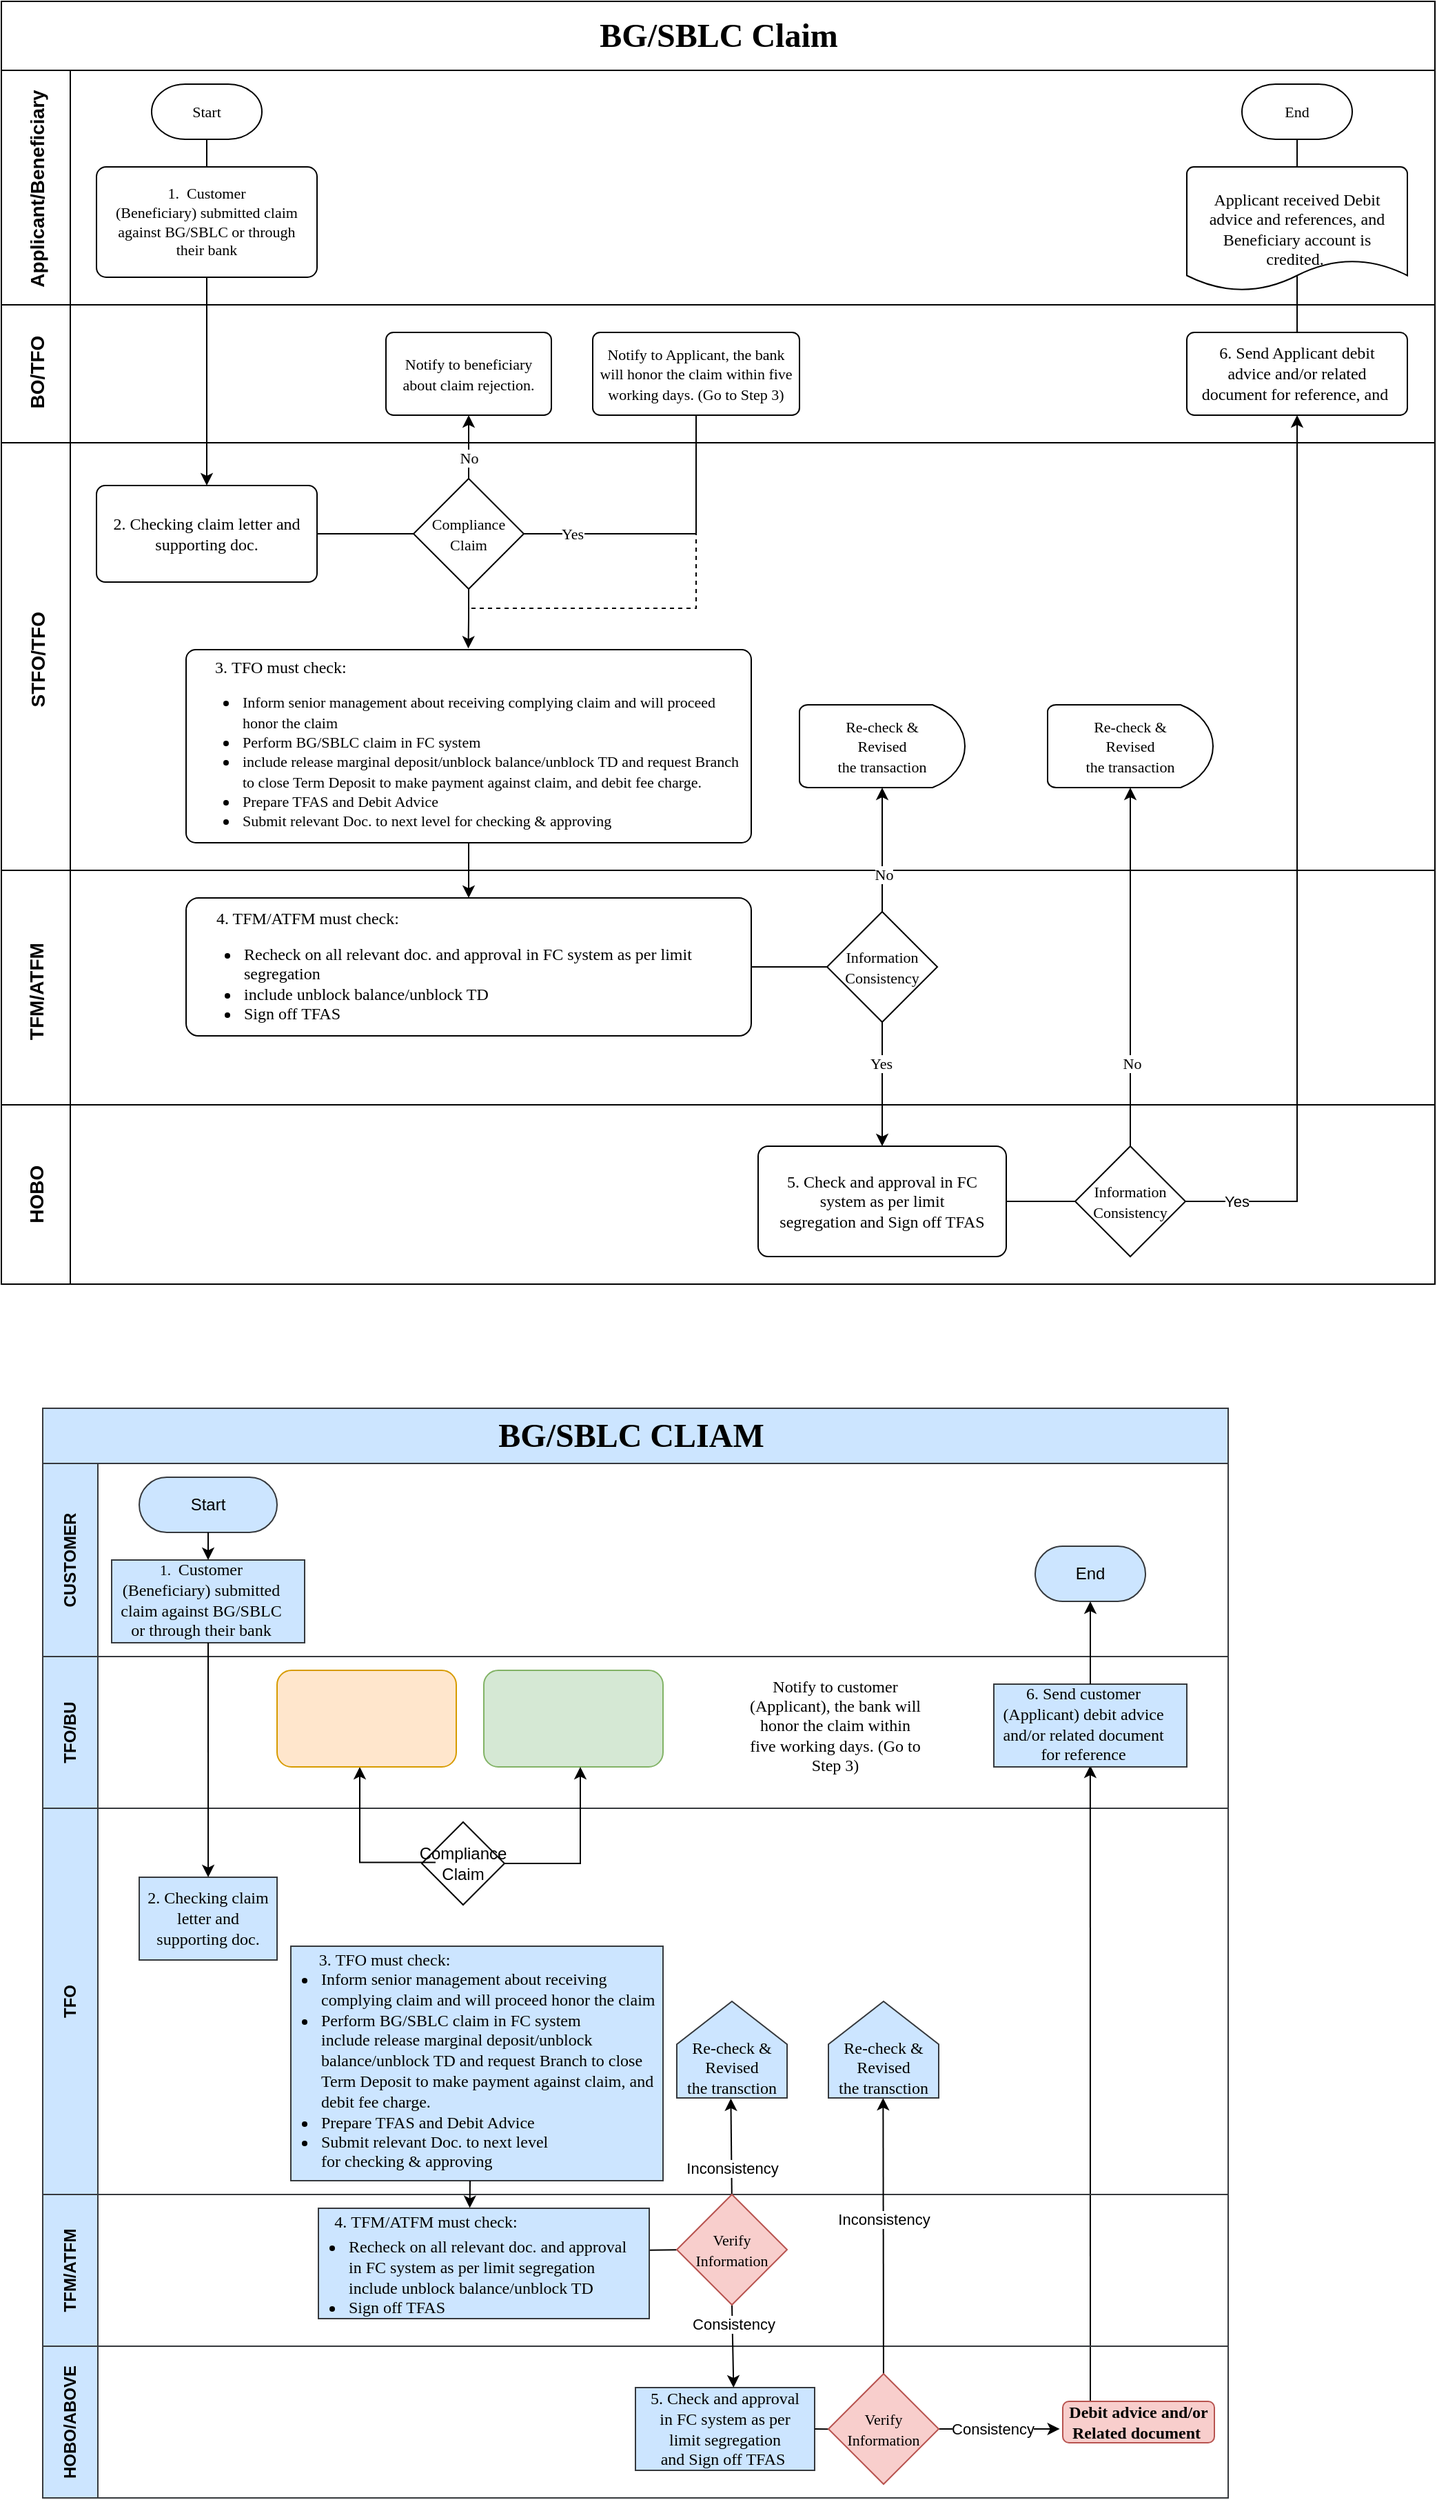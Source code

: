 <mxfile version="25.0.3">
  <diagram name="Page-1" id="K2Ft-GB5REPkYJW7Gnac">
    <mxGraphModel dx="1097" dy="1705" grid="1" gridSize="10" guides="1" tooltips="1" connect="1" arrows="1" fold="1" page="1" pageScale="1" pageWidth="850" pageHeight="1100" math="0" shadow="0">
      <root>
        <mxCell id="0" />
        <mxCell id="1" parent="0" />
        <mxCell id="lWiCxJjzuaAZRDkpksAD-62" value="" style="rounded=0;whiteSpace=wrap;html=1;fontSize=1;" parent="1" vertex="1">
          <mxGeometry y="-290" width="1040" height="130" as="geometry" />
        </mxCell>
        <mxCell id="lWiCxJjzuaAZRDkpksAD-61" value="" style="rounded=0;whiteSpace=wrap;html=1;fontSize=1;" parent="1" vertex="1">
          <mxGeometry y="-460" width="1040" height="170" as="geometry" />
        </mxCell>
        <mxCell id="lWiCxJjzuaAZRDkpksAD-60" value="" style="rounded=0;whiteSpace=wrap;html=1;fontSize=1;" parent="1" vertex="1">
          <mxGeometry y="-770" width="1040" height="310" as="geometry" />
        </mxCell>
        <mxCell id="lWiCxJjzuaAZRDkpksAD-59" value="" style="rounded=0;whiteSpace=wrap;html=1;fontSize=1;" parent="1" vertex="1">
          <mxGeometry y="-870" width="1040" height="100" as="geometry" />
        </mxCell>
        <mxCell id="lWiCxJjzuaAZRDkpksAD-57" value="" style="rounded=0;whiteSpace=wrap;html=1;fontSize=1;fillColor=none;" parent="1" vertex="1">
          <mxGeometry y="-1040" width="1040" height="170" as="geometry" />
        </mxCell>
        <mxCell id="y3RuGc80KyFvCgliJlC9-77" value="&lt;font style=&quot;font-size: 24px;&quot; face=&quot;Times New Roman&quot;&gt;BG/SBLC CLIAM&amp;nbsp;&lt;/font&gt;" style="swimlane;whiteSpace=wrap;html=1;startSize=40;fillColor=#cce5ff;strokeColor=#36393d;fontSize=24;" parent="1" vertex="1">
          <mxGeometry x="30" y="-70" width="860" height="790" as="geometry" />
        </mxCell>
        <mxCell id="y3RuGc80KyFvCgliJlC9-78" value="CUSTOMER" style="swimlane;horizontal=0;whiteSpace=wrap;html=1;startSize=40;fillColor=#cce5ff;strokeColor=#36393d;" parent="y3RuGc80KyFvCgliJlC9-77" vertex="1">
          <mxGeometry y="40" width="860" height="140" as="geometry" />
        </mxCell>
        <mxCell id="y3RuGc80KyFvCgliJlC9-79" value="" style="rounded=0;whiteSpace=wrap;html=1;fillColor=#cce5ff;strokeColor=#36393d;" parent="y3RuGc80KyFvCgliJlC9-78" vertex="1">
          <mxGeometry x="50" y="70" width="140" height="60" as="geometry" />
        </mxCell>
        <mxCell id="y3RuGc80KyFvCgliJlC9-80" value="&lt;span style=&quot;text-indent: -24px; line-height: 12.267px;&quot;&gt;&lt;font style=&quot;font-size: 8pt;&quot; face=&quot;Times New Roman&quot;&gt;1.&lt;/font&gt;&lt;span style=&quot;font-variant-numeric: normal; font-variant-east-asian: normal; font-variant-alternates: normal; font-size-adjust: none; font-kerning: auto; font-optical-sizing: auto; font-feature-settings: normal; font-variation-settings: normal; font-variant-position: normal; font-stretch: normal; line-height: normal;&quot;&gt;&lt;font style=&quot;font-size: 7pt;&quot; face=&quot;Times New Roman&quot;&gt;&amp;nbsp;&lt;/font&gt;&lt;/span&gt;&lt;/span&gt;&lt;font style=&quot;font-size: 12px;&quot; face=&quot;Times New Roman&quot;&gt;&lt;span style=&quot;text-indent: -0.25in; background-color: initial; line-height: 115%;&quot;&gt;&lt;font style=&quot;font-size: 12px;&quot;&gt;&amp;nbsp;&lt;/font&gt;&lt;/span&gt;&lt;span style=&quot;line-height: 115%;&quot;&gt;Customer&lt;br&gt;(Beneficiary) submitted claim against BG/SBLC or through their bank&lt;/span&gt;&lt;/font&gt;&lt;p style=&quot;text-indent:-.25in;mso-list:l0 level1 lfo1&quot; class=&quot;MsoListParagraph&quot;&gt;&lt;span style=&quot;font-size:8.0pt;line-height:115%;&lt;br/&gt;font-family:&amp;quot;Trebuchet MS&amp;quot;,sans-serif&quot;&gt;&lt;/span&gt;&lt;/p&gt;" style="text;html=1;align=center;verticalAlign=middle;whiteSpace=wrap;rounded=0;" parent="y3RuGc80KyFvCgliJlC9-78" vertex="1">
          <mxGeometry x="50" y="90" width="130" height="30" as="geometry" />
        </mxCell>
        <mxCell id="y3RuGc80KyFvCgliJlC9-81" value="&lt;font face=&quot;Helvetica&quot;&gt;Start&lt;/font&gt;" style="rounded=1;whiteSpace=wrap;html=1;arcSize=50;strokeColor=#36393d;fillColor=#cce5ff;" parent="y3RuGc80KyFvCgliJlC9-78" vertex="1">
          <mxGeometry x="70" y="10" width="100" height="40" as="geometry" />
        </mxCell>
        <mxCell id="y3RuGc80KyFvCgliJlC9-82" value="" style="endArrow=classic;html=1;rounded=0;" parent="y3RuGc80KyFvCgliJlC9-78" edge="1">
          <mxGeometry width="50" height="50" relative="1" as="geometry">
            <mxPoint x="120" y="60" as="sourcePoint" />
            <mxPoint x="120" y="70" as="targetPoint" />
            <Array as="points">
              <mxPoint x="120" y="50" />
              <mxPoint x="120" y="70" />
            </Array>
          </mxGeometry>
        </mxCell>
        <mxCell id="y3RuGc80KyFvCgliJlC9-83" value="TFO/BU" style="swimlane;horizontal=0;whiteSpace=wrap;html=1;startSize=40;fillColor=#cce5ff;strokeColor=#36393d;" parent="y3RuGc80KyFvCgliJlC9-77" vertex="1">
          <mxGeometry y="180" width="860" height="110" as="geometry" />
        </mxCell>
        <mxCell id="y3RuGc80KyFvCgliJlC9-84" value="TFO" style="swimlane;horizontal=0;whiteSpace=wrap;html=1;startSize=40;fillColor=#cce5ff;strokeColor=#36393d;" parent="y3RuGc80KyFvCgliJlC9-83" vertex="1">
          <mxGeometry y="110" width="860" height="280" as="geometry" />
        </mxCell>
        <mxCell id="y3RuGc80KyFvCgliJlC9-85" value="" style="rounded=0;whiteSpace=wrap;html=1;fillColor=#cce5ff;strokeColor=#36393d;" parent="y3RuGc80KyFvCgliJlC9-84" vertex="1">
          <mxGeometry x="70" y="50" width="100" height="60" as="geometry" />
        </mxCell>
        <mxCell id="y3RuGc80KyFvCgliJlC9-86" value="&lt;span style=&quot;line-height: 115%;&quot;&gt;&lt;font style=&quot;font-size: 12px;&quot; face=&quot;Times New Roman&quot;&gt;2. Checking claim letter and supporting doc.&lt;/font&gt;&lt;/span&gt;" style="text;html=1;align=center;verticalAlign=middle;whiteSpace=wrap;rounded=0;" parent="y3RuGc80KyFvCgliJlC9-84" vertex="1">
          <mxGeometry x="70" y="60" width="100" height="40" as="geometry" />
        </mxCell>
        <mxCell id="y3RuGc80KyFvCgliJlC9-87" value="" style="rounded=0;whiteSpace=wrap;html=1;fillColor=#cce5ff;strokeColor=#36393d;" parent="y3RuGc80KyFvCgliJlC9-84" vertex="1">
          <mxGeometry x="180" y="100" width="270" height="170" as="geometry" />
        </mxCell>
        <mxCell id="y3RuGc80KyFvCgliJlC9-88" value="&lt;p style=&quot;text-indent: -0.25in; font-size: 12px;&quot; class=&quot;MsoListParagraphCxSpFirst&quot;&gt;&lt;/p&gt;&lt;p style=&quot;background-color: initial; text-indent: -0.25in; display: inline !important;&quot; class=&quot;MsoListParagraphCxSpFirst&quot;&gt;&lt;/p&gt;&lt;p style=&quot;background-color: initial;&quot; class=&quot;MsoListParagraphCxSpMiddle&quot;&gt;&lt;/p&gt;&lt;ul style=&quot;&quot;&gt;&lt;li&gt;&lt;p style=&quot;background-color: initial; text-indent: -0.25in; display: inline !important;&quot; class=&quot;MsoListParagraphCxSpFirst&quot;&gt;&lt;span style=&quot;line-height: 115%;&quot;&gt;&lt;font style=&quot;font-size: 12px;&quot; face=&quot;Times New Roman&quot;&gt;Inform senior management about receiving complying claim and will proceed honor the claim &lt;/font&gt;&lt;/span&gt;&lt;/p&gt;&lt;/li&gt;&lt;li&gt;&lt;font style=&quot;font-size: 12px;&quot; face=&quot;CNayuOQINVMKNpkHgGYz&quot;&gt;&lt;span style=&quot;&quot;&gt;Perform BG/SBLC claim in FC system&lt;/span&gt;&lt;br&gt;&lt;span style=&quot;line-height: 115%;&quot;&gt;include release marginal deposit/unblock balance/unblock TD and request Branch to close Term Deposit to make payment against claim, and debit fee charge.&lt;/span&gt;&lt;/font&gt;&lt;/li&gt;&lt;li&gt;&lt;span style=&quot;&quot;&gt;&lt;font style=&quot;font-size: 12px;&quot; face=&quot;CNayuOQINVMKNpkHgGYz&quot;&gt;Prepare TFAS and Debit Advice&lt;/font&gt;&lt;/span&gt;&lt;/li&gt;&lt;li&gt;&lt;span style=&quot;&quot;&gt;&lt;font style=&quot;font-size: 12px;&quot; face=&quot;CNayuOQINVMKNpkHgGYz&quot;&gt;Submit relevant Doc. to next level&lt;br&gt;for checking &amp;amp; approving&lt;/font&gt;&lt;/span&gt;&lt;/li&gt;&lt;/ul&gt;&lt;p&gt;&lt;/p&gt;&lt;p style=&quot;background-color: initial; text-indent: -0.25in;&quot; class=&quot;MsoListParagraphCxSpFirst&quot;&gt;&lt;/p&gt;&lt;p&gt;&lt;/p&gt;&lt;p style=&quot;background-color: initial;&quot; class=&quot;MsoListParagraphCxSpLast&quot;&gt;&lt;/p&gt;&lt;p style=&quot;font-size: 12px;&quot;&gt;&lt;/p&gt;&lt;p style=&quot;font-size: 12px;&quot;&gt;&lt;/p&gt;" style="text;html=1;align=left;verticalAlign=middle;whiteSpace=wrap;rounded=0;fontFamily=Times New Roman;fontSize=12;" parent="y3RuGc80KyFvCgliJlC9-84" vertex="1">
          <mxGeometry x="160" y="120" width="290" height="140" as="geometry" />
        </mxCell>
        <mxCell id="y3RuGc80KyFvCgliJlC9-89" value="&lt;p class=&quot;MsoListParagraph&quot; style=&quot;text-indent:-.25in;mso-list:l0 level1 lfo1&quot;&gt;&lt;span style=&quot;font-family: &amp;quot;Times New Roman&amp;quot;;&quot;&gt;3.&amp;nbsp;TFO must check:&lt;/span&gt;&lt;br&gt;&lt;/p&gt;" style="text;html=1;align=center;verticalAlign=middle;whiteSpace=wrap;rounded=0;" parent="y3RuGc80KyFvCgliJlC9-84" vertex="1">
          <mxGeometry x="200" y="100" width="120" height="20" as="geometry" />
        </mxCell>
        <mxCell id="y3RuGc80KyFvCgliJlC9-90" value="" style="endArrow=classic;html=1;rounded=0;entryX=0.538;entryY=0.98;entryDx=0;entryDy=0;entryPerimeter=0;" parent="y3RuGc80KyFvCgliJlC9-84" target="y3RuGc80KyFvCgliJlC9-109" edge="1">
          <mxGeometry width="50" height="50" relative="1" as="geometry">
            <mxPoint x="760" y="430" as="sourcePoint" />
            <mxPoint x="740" y="-44" as="targetPoint" />
          </mxGeometry>
        </mxCell>
        <mxCell id="y3RuGc80KyFvCgliJlC9-100" value="&lt;span style=&quot;line-height: 115%;&quot;&gt;&lt;font style=&quot;font-size: 12px;&quot; face=&quot;Times New Roman&quot;&gt;Notify to customer (beneficiary) about claim rejection.&lt;/font&gt;&lt;/span&gt;" style="text;html=1;align=center;verticalAlign=middle;whiteSpace=wrap;rounded=0;" parent="y3RuGc80KyFvCgliJlC9-84" vertex="1">
          <mxGeometry x="180" y="-90" width="110" height="50" as="geometry" />
        </mxCell>
        <mxCell id="y3RuGc80KyFvCgliJlC9-137" value="Compliance Claim" style="rhombus;whiteSpace=wrap;html=1;" parent="y3RuGc80KyFvCgliJlC9-84" vertex="1">
          <mxGeometry x="275" y="10" width="60" height="60" as="geometry" />
        </mxCell>
        <mxCell id="kFVHqrrAhFQWBblv3AdB-14" style="edgeStyle=orthogonalEdgeStyle;rounded=0;orthogonalLoop=1;jettySize=auto;html=1;exitX=0;exitY=0.5;exitDx=0;exitDy=0;entryX=0.46;entryY=1.011;entryDx=0;entryDy=0;endArrow=classic;endFill=1;entryPerimeter=0;" parent="y3RuGc80KyFvCgliJlC9-84" edge="1">
          <mxGeometry relative="1" as="geometry">
            <mxPoint x="285" y="39.23" as="sourcePoint" />
            <mxPoint x="229.8" y="-30.0" as="targetPoint" />
            <Array as="points">
              <mxPoint x="230" y="39.23" />
              <mxPoint x="230" y="-29.77" />
            </Array>
          </mxGeometry>
        </mxCell>
        <mxCell id="y3RuGc80KyFvCgliJlC9-98" value="" style="rounded=1;whiteSpace=wrap;html=1;fillColor=#ffe6cc;strokeColor=#d79b00;" parent="y3RuGc80KyFvCgliJlC9-84" vertex="1">
          <mxGeometry x="170" y="-100" width="130" height="70" as="geometry" />
        </mxCell>
        <mxCell id="y3RuGc80KyFvCgliJlC9-105" value="" style="endArrow=classic;html=1;rounded=0;entryX=0.417;entryY=0;entryDx=0;entryDy=0;entryPerimeter=0;" parent="y3RuGc80KyFvCgliJlC9-83" edge="1">
          <mxGeometry width="50" height="50" relative="1" as="geometry">
            <mxPoint x="120" y="-10" as="sourcePoint" />
            <mxPoint x="120.04" y="160" as="targetPoint" />
          </mxGeometry>
        </mxCell>
        <mxCell id="y3RuGc80KyFvCgliJlC9-106" value="End" style="rounded=1;whiteSpace=wrap;html=1;arcSize=50;fillColor=#cce5ff;strokeColor=#36393d;" parent="y3RuGc80KyFvCgliJlC9-83" vertex="1">
          <mxGeometry x="720" y="-80" width="80" height="40" as="geometry" />
        </mxCell>
        <mxCell id="y3RuGc80KyFvCgliJlC9-107" value="" style="rounded=0;whiteSpace=wrap;html=1;fillColor=#cce5ff;strokeColor=#36393d;" parent="y3RuGc80KyFvCgliJlC9-83" vertex="1">
          <mxGeometry x="690" y="20" width="140" height="60" as="geometry" />
        </mxCell>
        <mxCell id="y3RuGc80KyFvCgliJlC9-108" value="" style="endArrow=classic;html=1;rounded=0;" parent="y3RuGc80KyFvCgliJlC9-83" edge="1">
          <mxGeometry width="50" height="50" relative="1" as="geometry">
            <mxPoint x="760" y="20" as="sourcePoint" />
            <mxPoint x="760" y="-40" as="targetPoint" />
          </mxGeometry>
        </mxCell>
        <mxCell id="y3RuGc80KyFvCgliJlC9-109" value="&lt;font style=&quot;font-size: 12px;&quot; face=&quot;Times New Roman&quot;&gt;&lt;span style=&quot;text-align: left; text-indent: -24px;&quot;&gt;6.&amp;nbsp;&lt;/span&gt;&lt;span style=&quot;text-indent: -0.25in; background-color: initial; line-height: 115%;&quot;&gt;Send customer (Applicant) debit advice and/or related document for reference&lt;/span&gt;&lt;/font&gt;&lt;p style=&quot;text-indent:-.25in;mso-list:l0 level1 lfo1&quot; class=&quot;MsoListParagraph&quot;&gt;&lt;span style=&quot;font-size:8.0pt;line-height:115%;&lt;br/&gt;font-family:&amp;quot;Trebuchet MS&amp;quot;,sans-serif&quot;&gt;&lt;/span&gt;&lt;/p&gt;" style="text;html=1;align=center;verticalAlign=middle;whiteSpace=wrap;rounded=0;" parent="y3RuGc80KyFvCgliJlC9-83" vertex="1">
          <mxGeometry x="690" y="30" width="130" height="50" as="geometry" />
        </mxCell>
        <mxCell id="y3RuGc80KyFvCgliJlC9-101" value="&lt;span style=&quot;font-family: &amp;quot;Times New Roman&amp;quot;;&quot;&gt;Notify to customer (Applicant), the bank will honor the claim within five working days. (Go to Step 3)&lt;/span&gt;" style="text;html=1;align=center;verticalAlign=middle;whiteSpace=wrap;rounded=0;" parent="y3RuGc80KyFvCgliJlC9-83" vertex="1">
          <mxGeometry x="510" y="15" width="130" height="70" as="geometry" />
        </mxCell>
        <mxCell id="y3RuGc80KyFvCgliJlC9-99" value="" style="rounded=1;whiteSpace=wrap;html=1;fillColor=#d5e8d4;strokeColor=#82b366;" parent="y3RuGc80KyFvCgliJlC9-83" vertex="1">
          <mxGeometry x="320" y="10" width="130" height="70" as="geometry" />
        </mxCell>
        <mxCell id="y3RuGc80KyFvCgliJlC9-110" value="TFM/ATFM" style="swimlane;horizontal=0;whiteSpace=wrap;html=1;startSize=40;fillColor=#cce5ff;strokeColor=#36393d;" parent="y3RuGc80KyFvCgliJlC9-77" vertex="1">
          <mxGeometry y="570" width="860" height="110" as="geometry" />
        </mxCell>
        <mxCell id="y3RuGc80KyFvCgliJlC9-111" value="HOBO/ABOVE" style="swimlane;horizontal=0;whiteSpace=wrap;html=1;startSize=40;fillColor=#cce5ff;strokeColor=#36393d;" parent="y3RuGc80KyFvCgliJlC9-110" vertex="1">
          <mxGeometry y="110" width="860" height="110" as="geometry" />
        </mxCell>
        <mxCell id="y3RuGc80KyFvCgliJlC9-112" value="" style="rounded=0;whiteSpace=wrap;html=1;fillColor=#cce5ff;strokeColor=#36393d;" parent="y3RuGc80KyFvCgliJlC9-111" vertex="1">
          <mxGeometry x="430" y="30" width="130" height="60" as="geometry" />
        </mxCell>
        <mxCell id="y3RuGc80KyFvCgliJlC9-113" value="&lt;font style=&quot;font-size: 12px;&quot; face=&quot;Times New Roman&quot;&gt;5.&amp;nbsp;&lt;span style=&quot;text-indent: -0.25in; background-color: initial; line-height: 115%;&quot;&gt;Check and approval in FC system as per limit segregation and&amp;nbsp;&lt;/span&gt;&lt;span style=&quot;background-color: initial;&quot;&gt;Sign off TFAS&amp;nbsp;&lt;/span&gt;&lt;/font&gt;" style="text;html=1;align=center;verticalAlign=middle;whiteSpace=wrap;rounded=0;" parent="y3RuGc80KyFvCgliJlC9-111" vertex="1">
          <mxGeometry x="440" y="30" width="110" height="60" as="geometry" />
        </mxCell>
        <mxCell id="y3RuGc80KyFvCgliJlC9-114" value="" style="endArrow=none;html=1;rounded=0;exitX=1.001;exitY=0.431;exitDx=0;exitDy=0;exitPerimeter=0;entryX=0.002;entryY=0.502;entryDx=0;entryDy=0;entryPerimeter=0;" parent="y3RuGc80KyFvCgliJlC9-111" edge="1">
          <mxGeometry width="50" height="50" relative="1" as="geometry">
            <mxPoint x="560" y="60" as="sourcePoint" />
            <mxPoint x="570.16" y="60.16" as="targetPoint" />
          </mxGeometry>
        </mxCell>
        <mxCell id="y3RuGc80KyFvCgliJlC9-115" value="" style="endArrow=classic;html=1;rounded=0;entryX=0.496;entryY=1;entryDx=0;entryDy=0;entryPerimeter=0;" parent="y3RuGc80KyFvCgliJlC9-111" target="y3RuGc80KyFvCgliJlC9-120" edge="1">
          <mxGeometry width="50" height="50" relative="1" as="geometry">
            <mxPoint x="610" y="30" as="sourcePoint" />
            <mxPoint x="610" y="-40" as="targetPoint" />
          </mxGeometry>
        </mxCell>
        <mxCell id="y3RuGc80KyFvCgliJlC9-116" value="Inconsistency" style="edgeLabel;html=1;align=center;verticalAlign=middle;resizable=0;points=[];arcSize=10;" parent="y3RuGc80KyFvCgliJlC9-115" vertex="1" connectable="0">
          <mxGeometry x="0.16" relative="1" as="geometry">
            <mxPoint as="offset" />
          </mxGeometry>
        </mxCell>
        <mxCell id="y3RuGc80KyFvCgliJlC9-117" value="" style="endArrow=classic;html=1;rounded=0;exitX=0.999;exitY=0.506;exitDx=0;exitDy=0;exitPerimeter=0;entryX=-0.024;entryY=0.333;entryDx=0;entryDy=0;entryPerimeter=0;" parent="y3RuGc80KyFvCgliJlC9-111" edge="1">
          <mxGeometry width="50" height="50" relative="1" as="geometry">
            <mxPoint x="650" y="60" as="sourcePoint" />
            <mxPoint x="737.84" y="59.99" as="targetPoint" />
          </mxGeometry>
        </mxCell>
        <mxCell id="y3RuGc80KyFvCgliJlC9-118" value="Consistency" style="edgeLabel;html=1;align=center;verticalAlign=middle;resizable=0;points=[];arcSize=10;" parent="y3RuGc80KyFvCgliJlC9-117" vertex="1" connectable="0">
          <mxGeometry x="-0.277" relative="1" as="geometry">
            <mxPoint x="7" as="offset" />
          </mxGeometry>
        </mxCell>
        <mxCell id="y3RuGc80KyFvCgliJlC9-119" value="" style="verticalLabelPosition=bottom;verticalAlign=top;html=1;shape=offPageConnector;rounded=0;size=0.444;fillColor=#cce5ff;strokeColor=#36393d;rotation=-180;" parent="y3RuGc80KyFvCgliJlC9-111" vertex="1">
          <mxGeometry x="570" y="-250" width="80" height="70" as="geometry" />
        </mxCell>
        <mxCell id="y3RuGc80KyFvCgliJlC9-120" value="&lt;font face=&quot;Times New Roman&quot;&gt;Re-check &amp;amp; Revised&lt;/font&gt;&lt;div&gt;&lt;font face=&quot;Times New Roman&quot;&gt;the transction&lt;/font&gt;&lt;/div&gt;" style="text;strokeColor=none;fillColor=none;spacingLeft=4;spacingRight=4;overflow=hidden;rotatable=0;points=[[0,0.5],[1,0.5]];portConstraint=eastwest;fontSize=12;whiteSpace=wrap;html=1;align=center;" parent="y3RuGc80KyFvCgliJlC9-111" vertex="1">
          <mxGeometry x="570" y="-230" width="80" height="50" as="geometry" />
        </mxCell>
        <mxCell id="y3RuGc80KyFvCgliJlC9-121" value="&lt;font face=&quot;Times New Roman&quot; style=&quot;font-size: 11px;&quot;&gt;Verify Information&lt;/font&gt;" style="rhombus;whiteSpace=wrap;html=1;fillColor=#f8cecc;strokeColor=#b85450;" parent="y3RuGc80KyFvCgliJlC9-111" vertex="1">
          <mxGeometry x="570" y="20" width="80" height="80" as="geometry" />
        </mxCell>
        <mxCell id="y3RuGc80KyFvCgliJlC9-122" value="" style="rounded=1;whiteSpace=wrap;html=1;fillColor=#f8cecc;strokeColor=#b85450;" parent="y3RuGc80KyFvCgliJlC9-111" vertex="1">
          <mxGeometry x="740" y="40" width="110" height="30" as="geometry" />
        </mxCell>
        <mxCell id="y3RuGc80KyFvCgliJlC9-123" value="&lt;p class=&quot;MsoNormal&quot;&gt;&lt;span style=&quot;line-height: 115%;&quot;&gt;&lt;font face=&quot;Times New Roman&quot; style=&quot;font-size: 12px;&quot;&gt;Debit advice and/or Related document&amp;nbsp;&lt;/font&gt;&lt;/span&gt;&lt;br&gt;&lt;/p&gt;" style="text;html=1;align=center;verticalAlign=middle;whiteSpace=wrap;rounded=0;fontStyle=1" parent="y3RuGc80KyFvCgliJlC9-111" vertex="1">
          <mxGeometry x="740" y="50" width="110" height="10" as="geometry" />
        </mxCell>
        <mxCell id="y3RuGc80KyFvCgliJlC9-124" value="" style="endArrow=none;html=1;rounded=0;entryX=-0.002;entryY=0.501;entryDx=0;entryDy=0;entryPerimeter=0;exitX=1.001;exitY=0.379;exitDx=0;exitDy=0;exitPerimeter=0;" parent="y3RuGc80KyFvCgliJlC9-110" source="y3RuGc80KyFvCgliJlC9-126" target="y3RuGc80KyFvCgliJlC9-135" edge="1">
          <mxGeometry width="50" height="50" relative="1" as="geometry">
            <mxPoint x="451" y="40" as="sourcePoint" />
            <mxPoint x="470" y="40" as="targetPoint" />
          </mxGeometry>
        </mxCell>
        <mxCell id="y3RuGc80KyFvCgliJlC9-125" value="" style="endArrow=classic;html=1;rounded=0;entryX=0.665;entryY=-0.01;entryDx=0;entryDy=0;entryPerimeter=0;" parent="y3RuGc80KyFvCgliJlC9-110" target="y3RuGc80KyFvCgliJlC9-127" edge="1">
          <mxGeometry width="50" height="50" relative="1" as="geometry">
            <mxPoint x="310" y="-10" as="sourcePoint" />
            <mxPoint x="360" y="-60" as="targetPoint" />
          </mxGeometry>
        </mxCell>
        <mxCell id="y3RuGc80KyFvCgliJlC9-126" value="" style="rounded=0;whiteSpace=wrap;html=1;fillColor=#cce5ff;strokeColor=#36393d;" parent="y3RuGc80KyFvCgliJlC9-110" vertex="1">
          <mxGeometry x="200" y="10" width="240" height="80" as="geometry" />
        </mxCell>
        <mxCell id="y3RuGc80KyFvCgliJlC9-127" value="&lt;p class=&quot;MsoListParagraph&quot; style=&quot;text-indent:-.25in;mso-list:l0 level1 lfo1&quot;&gt;&lt;span style=&quot;font-family: &amp;quot;Times New Roman&amp;quot;;&quot;&gt;4.&amp;nbsp;TFM/ATFM must check:&lt;/span&gt;&lt;br&gt;&lt;/p&gt;" style="text;html=1;align=center;verticalAlign=middle;whiteSpace=wrap;rounded=0;" parent="y3RuGc80KyFvCgliJlC9-110" vertex="1">
          <mxGeometry x="230" y="10" width="120" height="20" as="geometry" />
        </mxCell>
        <mxCell id="y3RuGc80KyFvCgliJlC9-128" value="&lt;p class=&quot;MsoListParagraph&quot;&gt;&lt;/p&gt;&lt;ul style=&quot;&quot;&gt;&lt;li&gt;&lt;span style=&quot;background-color: initial; text-indent: -0.25in; line-height: 115%;&quot;&gt;&lt;font style=&quot;font-size: 12px;&quot; face=&quot;Times New Roman&quot;&gt;Recheck on all relevant doc. and approval in FC system as per limit segregation include unblock balance/unblock TD&lt;/font&gt;&lt;/span&gt;&lt;/li&gt;&lt;li&gt;&lt;span style=&quot;line-height: 115%;&quot;&gt;&lt;font style=&quot;font-size: 12px;&quot; face=&quot;Times New Roman&quot;&gt;Sign off TFAS&lt;/font&gt;&lt;/span&gt;&lt;span style=&quot;font-size:8.0pt;line-height:&lt;br/&gt;115%;font-family:&amp;quot;Trebuchet MS&amp;quot;,sans-serif&quot;&gt;&amp;nbsp;&lt;/span&gt;&lt;/li&gt;&lt;/ul&gt;&lt;p&gt;&lt;/p&gt;" style="text;html=1;align=left;verticalAlign=middle;whiteSpace=wrap;rounded=0;" parent="y3RuGc80KyFvCgliJlC9-110" vertex="1">
          <mxGeometry x="180" y="30" width="250" height="60" as="geometry" />
        </mxCell>
        <mxCell id="y3RuGc80KyFvCgliJlC9-129" value="" style="endArrow=classic;html=1;rounded=0;entryX=0.465;entryY=0;entryDx=0;entryDy=0;entryPerimeter=0;" parent="y3RuGc80KyFvCgliJlC9-110" edge="1">
          <mxGeometry width="50" height="50" relative="1" as="geometry">
            <mxPoint x="500" y="80" as="sourcePoint" />
            <mxPoint x="501.15" y="140" as="targetPoint" />
            <Array as="points">
              <mxPoint x="501" y="130" />
            </Array>
          </mxGeometry>
        </mxCell>
        <mxCell id="y3RuGc80KyFvCgliJlC9-130" value="Consistency" style="edgeLabel;html=1;align=center;verticalAlign=middle;resizable=0;points=[];arcSize=10;" parent="y3RuGc80KyFvCgliJlC9-129" vertex="1" connectable="0">
          <mxGeometry x="-0.277" relative="1" as="geometry">
            <mxPoint y="-8" as="offset" />
          </mxGeometry>
        </mxCell>
        <mxCell id="y3RuGc80KyFvCgliJlC9-131" value="" style="verticalLabelPosition=bottom;verticalAlign=top;html=1;shape=offPageConnector;rounded=0;size=0.444;fillColor=#cce5ff;strokeColor=#36393d;rotation=-180;" parent="y3RuGc80KyFvCgliJlC9-110" vertex="1">
          <mxGeometry x="460" y="-140" width="80" height="70" as="geometry" />
        </mxCell>
        <mxCell id="y3RuGc80KyFvCgliJlC9-132" value="&lt;font face=&quot;Times New Roman&quot;&gt;Re-check &amp;amp; Revised&lt;/font&gt;&lt;div&gt;&lt;font face=&quot;Times New Roman&quot;&gt;the transction&lt;/font&gt;&lt;/div&gt;" style="text;strokeColor=none;fillColor=none;spacingLeft=4;spacingRight=4;overflow=hidden;rotatable=0;points=[[0,0.5],[1,0.5]];portConstraint=eastwest;fontSize=12;whiteSpace=wrap;html=1;align=center;" parent="y3RuGc80KyFvCgliJlC9-110" vertex="1">
          <mxGeometry x="460" y="-120" width="80" height="50" as="geometry" />
        </mxCell>
        <mxCell id="y3RuGc80KyFvCgliJlC9-133" value="" style="endArrow=classic;html=1;rounded=0;entryX=0.49;entryY=1.008;entryDx=0;entryDy=0;entryPerimeter=0;" parent="y3RuGc80KyFvCgliJlC9-110" target="y3RuGc80KyFvCgliJlC9-132" edge="1">
          <mxGeometry width="50" height="50" relative="1" as="geometry">
            <mxPoint x="500" y="10" as="sourcePoint" />
            <mxPoint x="500" y="-60" as="targetPoint" />
          </mxGeometry>
        </mxCell>
        <mxCell id="y3RuGc80KyFvCgliJlC9-134" value="Inconsistency" style="edgeLabel;html=1;align=center;verticalAlign=middle;resizable=0;points=[];arcSize=10;" parent="y3RuGc80KyFvCgliJlC9-133" vertex="1" connectable="0">
          <mxGeometry x="0.189" relative="1" as="geometry">
            <mxPoint y="18" as="offset" />
          </mxGeometry>
        </mxCell>
        <mxCell id="y3RuGc80KyFvCgliJlC9-135" value="&lt;font face=&quot;Times New Roman&quot; style=&quot;font-size: 11px;&quot;&gt;Verify Information&lt;/font&gt;" style="rhombus;whiteSpace=wrap;html=1;fillColor=#f8cecc;strokeColor=#b85450;" parent="y3RuGc80KyFvCgliJlC9-110" vertex="1">
          <mxGeometry x="460" width="80" height="80" as="geometry" />
        </mxCell>
        <mxCell id="kFVHqrrAhFQWBblv3AdB-3" value="" style="edgeStyle=orthogonalEdgeStyle;rounded=0;orthogonalLoop=1;jettySize=auto;html=1;entryX=0.5;entryY=1;entryDx=0;entryDy=0;exitX=1;exitY=0.5;exitDx=0;exitDy=0;exitPerimeter=0;" parent="1" source="kFVHqrrAhFQWBblv3AdB-1" edge="1">
          <mxGeometry relative="1" as="geometry">
            <mxPoint x="504" y="-805" as="targetPoint" />
            <mxPoint x="179" y="-585" as="sourcePoint" />
            <Array as="points">
              <mxPoint x="504" y="-704" />
            </Array>
          </mxGeometry>
        </mxCell>
        <mxCell id="kFVHqrrAhFQWBblv3AdB-6" value="&lt;font face=&quot;Times New Roman&quot;&gt;Yes&lt;/font&gt;" style="edgeLabel;html=1;align=center;verticalAlign=middle;resizable=0;points=[];" parent="kFVHqrrAhFQWBblv3AdB-3" vertex="1" connectable="0">
          <mxGeometry x="-0.832" relative="1" as="geometry">
            <mxPoint x="16" as="offset" />
          </mxGeometry>
        </mxCell>
        <mxCell id="lWiCxJjzuaAZRDkpksAD-3" style="edgeStyle=orthogonalEdgeStyle;rounded=0;orthogonalLoop=1;jettySize=auto;html=1;exitX=0.5;exitY=0;exitDx=0;exitDy=0;exitPerimeter=0;entryX=0.5;entryY=1;entryDx=0;entryDy=0;" parent="1" source="kFVHqrrAhFQWBblv3AdB-1" target="kFVHqrrAhFQWBblv3AdB-5" edge="1">
          <mxGeometry relative="1" as="geometry" />
        </mxCell>
        <mxCell id="lWiCxJjzuaAZRDkpksAD-4" value="&lt;font face=&quot;Times New Roman&quot;&gt;No&lt;/font&gt;" style="edgeLabel;html=1;align=center;verticalAlign=middle;resizable=0;points=[];" parent="lWiCxJjzuaAZRDkpksAD-3" vertex="1" connectable="0">
          <mxGeometry x="-0.794" relative="1" as="geometry">
            <mxPoint y="-11" as="offset" />
          </mxGeometry>
        </mxCell>
        <mxCell id="kFVHqrrAhFQWBblv3AdB-1" value="&lt;font style=&quot;font-size: 11px;&quot; face=&quot;Times New Roman&quot;&gt;Compliance Claim&lt;/font&gt;" style="strokeWidth=1;html=1;shape=mxgraph.flowchart.decision;whiteSpace=wrap;" parent="1" vertex="1">
          <mxGeometry x="299" y="-744" width="80" height="80" as="geometry" />
        </mxCell>
        <mxCell id="lWiCxJjzuaAZRDkpksAD-20" style="edgeStyle=orthogonalEdgeStyle;rounded=0;orthogonalLoop=1;jettySize=auto;html=1;exitX=0.5;exitY=1;exitDx=0;exitDy=0;dashed=1;endArrow=none;endFill=0;" parent="1" source="kFVHqrrAhFQWBblv3AdB-2" edge="1">
          <mxGeometry relative="1" as="geometry">
            <mxPoint x="339" y="-650" as="targetPoint" />
            <Array as="points">
              <mxPoint x="504" y="-650" />
              <mxPoint x="339" y="-650" />
            </Array>
          </mxGeometry>
        </mxCell>
        <mxCell id="kFVHqrrAhFQWBblv3AdB-2" value="&lt;span style=&quot;font-family: &amp;quot;Times New Roman&amp;quot;;&quot;&gt;&lt;font style=&quot;font-size: 11px;&quot;&gt;Notify to Applicant, the bank will honor the claim within five working days. (Go to Step 3)&lt;/font&gt;&lt;/span&gt;" style="rounded=1;whiteSpace=wrap;html=1;strokeWidth=1;arcSize=9;" parent="1" vertex="1">
          <mxGeometry x="429" y="-850" width="150" height="60" as="geometry" />
        </mxCell>
        <mxCell id="kFVHqrrAhFQWBblv3AdB-5" value="&lt;span style=&quot;font-family: &amp;quot;Times New Roman&amp;quot;;&quot;&gt;&lt;font style=&quot;font-size: 11px;&quot;&gt;Notify to beneficiary about claim rejection.&lt;/font&gt;&lt;/span&gt;" style="rounded=1;whiteSpace=wrap;html=1;strokeWidth=1;arcSize=9;" parent="1" vertex="1">
          <mxGeometry x="279" y="-850" width="120" height="60" as="geometry" />
        </mxCell>
        <mxCell id="kFVHqrrAhFQWBblv3AdB-13" style="edgeStyle=orthogonalEdgeStyle;rounded=0;orthogonalLoop=1;jettySize=auto;html=1;exitX=1;exitY=0.5;exitDx=0;exitDy=0;" parent="1" source="y3RuGc80KyFvCgliJlC9-137" edge="1">
          <mxGeometry relative="1" as="geometry">
            <mxPoint x="420" y="190" as="targetPoint" />
            <Array as="points">
              <mxPoint x="420" y="260" />
              <mxPoint x="420" y="190" />
            </Array>
          </mxGeometry>
        </mxCell>
        <mxCell id="lWiCxJjzuaAZRDkpksAD-15" style="edgeStyle=orthogonalEdgeStyle;rounded=0;orthogonalLoop=1;jettySize=auto;html=1;exitX=0.5;exitY=1;exitDx=0;exitDy=0;exitPerimeter=0;entryX=0.5;entryY=0;entryDx=0;entryDy=0;endArrow=none;endFill=0;" parent="1" source="kFVHqrrAhFQWBblv3AdB-23" target="kFVHqrrAhFQWBblv3AdB-24" edge="1">
          <mxGeometry relative="1" as="geometry" />
        </mxCell>
        <mxCell id="kFVHqrrAhFQWBblv3AdB-23" value="&lt;font face=&quot;Times New Roman&quot;&gt;Start&lt;/font&gt;" style="strokeWidth=1;html=1;shape=mxgraph.flowchart.terminator;whiteSpace=wrap;fontSize=11;" parent="1" vertex="1">
          <mxGeometry x="109" y="-1030" width="80" height="40" as="geometry" />
        </mxCell>
        <mxCell id="lWiCxJjzuaAZRDkpksAD-14" style="edgeStyle=orthogonalEdgeStyle;rounded=0;orthogonalLoop=1;jettySize=auto;html=1;entryX=0.5;entryY=0;entryDx=0;entryDy=0;" parent="1" source="kFVHqrrAhFQWBblv3AdB-24" target="kFVHqrrAhFQWBblv3AdB-25" edge="1">
          <mxGeometry relative="1" as="geometry" />
        </mxCell>
        <mxCell id="kFVHqrrAhFQWBblv3AdB-24" value="&lt;p style=&quot;padding-left: 10px; padding-right: 10px; padding-top: 0px;&quot;&gt;&lt;font face=&quot;Times New Roman&quot;&gt;&lt;span style=&quot;text-indent: -24px; line-height: 12.267px;&quot;&gt;1.&lt;span style=&quot;font-variant-numeric: normal; font-variant-east-asian: normal; font-variant-alternates: normal; font-size-adjust: none; font-kerning: auto; font-optical-sizing: auto; font-feature-settings: normal; font-variation-settings: normal; font-variant-position: normal; font-stretch: normal; line-height: normal;&quot;&gt;&amp;nbsp;&lt;/span&gt;&lt;/span&gt;&lt;span style=&quot;text-indent: -0.25in; background-color: initial; line-height: 13.8px;&quot;&gt;&amp;nbsp;&lt;/span&gt;&lt;span style=&quot;line-height: 13.8px;&quot;&gt;Customer&lt;br&gt;(Beneficiary) submitted claim against BG/SBLC or through their bank&lt;/span&gt;&lt;/font&gt;&lt;/p&gt;" style="strokeWidth=1;html=1;shape=label;whiteSpace=wrap;size=0.124;align=center;rounded=1;absoluteArcSize=1;arcSize=14;fontSize=11;" parent="1" vertex="1">
          <mxGeometry x="69" y="-970" width="160" height="80" as="geometry" />
        </mxCell>
        <mxCell id="kFVHqrrAhFQWBblv3AdB-25" value="&lt;span style=&quot;font-family: &amp;quot;Times New Roman&amp;quot;;&quot;&gt;2. Checking claim letter and supporting doc.&lt;/span&gt;" style="rounded=1;whiteSpace=wrap;html=1;strokeWidth=1;arcSize=9;" parent="1" vertex="1">
          <mxGeometry x="69" y="-739" width="160" height="70" as="geometry" />
        </mxCell>
        <mxCell id="lWiCxJjzuaAZRDkpksAD-6" style="edgeStyle=orthogonalEdgeStyle;rounded=0;orthogonalLoop=1;jettySize=auto;html=1;entryX=0;entryY=0.5;entryDx=0;entryDy=0;entryPerimeter=0;endArrow=none;endFill=0;" parent="1" source="kFVHqrrAhFQWBblv3AdB-25" target="kFVHqrrAhFQWBblv3AdB-1" edge="1">
          <mxGeometry relative="1" as="geometry" />
        </mxCell>
        <mxCell id="lWiCxJjzuaAZRDkpksAD-45" style="edgeStyle=orthogonalEdgeStyle;rounded=0;orthogonalLoop=1;jettySize=auto;html=1;entryX=0.5;entryY=0;entryDx=0;entryDy=0;" parent="1" source="lWiCxJjzuaAZRDkpksAD-8" target="lWiCxJjzuaAZRDkpksAD-16" edge="1">
          <mxGeometry relative="1" as="geometry" />
        </mxCell>
        <mxCell id="lWiCxJjzuaAZRDkpksAD-8" value="&lt;p style=&quot;text-align: left; padding-left: 20px; padding-bottom: 0px; margin-top: 0px; line-height: 100%; padding-top: 30px;&quot;&gt;&lt;span style=&quot;background-color: initial; text-indent: -24px;&quot;&gt;&lt;font face=&quot;Times New Roman&quot;&gt;3.&amp;nbsp;TFO must check:&lt;/font&gt;&lt;/span&gt;&lt;/p&gt;&lt;p&gt;&lt;/p&gt;&lt;ul style=&quot;margin-top: 0px; padding-bottom: 20px; padding-left: 40px; margin-bottom: 0px; margin-left: 0px;&quot;&gt;&lt;li style=&quot;text-align: left;&quot;&gt;&lt;span style=&quot;font-family: &amp;quot;Times New Roman&amp;quot;; background-color: initial; font-size: 11px; text-indent: -0.25in;&quot;&gt;Inform senior management about receiving complying claim and will proceed honor the claim&lt;/span&gt;&lt;/li&gt;&lt;li style=&quot;text-align: left;&quot;&gt;&lt;span style=&quot;font-family: &amp;quot;Times New Roman&amp;quot;; background-color: initial; font-size: 11px;&quot;&gt;Perform BG/SBLC claim in FC system&lt;/span&gt;&lt;/li&gt;&lt;li style=&quot;text-align: left;&quot;&gt;&lt;span style=&quot;font-family: &amp;quot;Times New Roman&amp;quot;; background-color: initial; font-size: 11px;&quot;&gt;include release marginal deposit/unblock balance/unblock TD and request Branch to close Term Deposit to make payment against claim, and debit fee charge.&lt;/span&gt;&lt;/li&gt;&lt;li style=&quot;text-align: left;&quot;&gt;&lt;span style=&quot;font-family: &amp;quot;Times New Roman&amp;quot;; background-color: initial; font-size: 11px;&quot;&gt;Prepare TFAS and Debit Advice&lt;/span&gt;&lt;/li&gt;&lt;li style=&quot;text-align: left;&quot;&gt;&lt;span style=&quot;font-family: &amp;quot;Times New Roman&amp;quot;; background-color: initial; font-size: 11px; line-height: 100%;&quot;&gt;Submit relevant Doc. to next level&amp;nbsp;&lt;/span&gt;&lt;span style=&quot;font-family: &amp;quot;Times New Roman&amp;quot;; background-color: initial; font-size: 11px; line-height: 100%;&quot;&gt;for checking &amp;amp; approving&lt;/span&gt;&lt;/li&gt;&lt;/ul&gt;&lt;p&gt;&lt;/p&gt;&lt;p&gt;&lt;/p&gt;" style="rounded=1;whiteSpace=wrap;html=1;strokeWidth=1;arcSize=5;" parent="1" vertex="1">
          <mxGeometry x="134" y="-620" width="410" height="140" as="geometry" />
        </mxCell>
        <mxCell id="lWiCxJjzuaAZRDkpksAD-16" value="&lt;div style=&quot;padding-right: 20px; padding-left: 20px; padding-top: 10px;&quot;&gt;&lt;font face=&quot;Times New Roman&quot;&gt;4. TFM/ATFM must check:&lt;/font&gt;&lt;/div&gt;&lt;div&gt;&lt;ul&gt;&lt;li&gt;&lt;font face=&quot;Times New Roman&quot;&gt;Recheck on all relevant doc. and approval&amp;nbsp;in FC system as per limit segregation&lt;/font&gt;&lt;/li&gt;&lt;li&gt;&lt;font face=&quot;Times New Roman&quot;&gt;include unblock balance/unblock TD&lt;/font&gt;&lt;/li&gt;&lt;li&gt;&lt;font face=&quot;Times New Roman&quot;&gt;Sign off TFAS&lt;/font&gt;&lt;/li&gt;&lt;/ul&gt;&lt;/div&gt;" style="rounded=1;whiteSpace=wrap;html=1;strokeWidth=1;arcSize=9;align=left;" parent="1" vertex="1">
          <mxGeometry x="134" y="-440" width="410" height="100" as="geometry" />
        </mxCell>
        <mxCell id="lWiCxJjzuaAZRDkpksAD-22" style="edgeStyle=orthogonalEdgeStyle;rounded=0;orthogonalLoop=1;jettySize=auto;html=1;exitX=0.5;exitY=1;exitDx=0;exitDy=0;exitPerimeter=0;entryX=0.414;entryY=-0.006;entryDx=0;entryDy=0;entryPerimeter=0;" parent="1" source="kFVHqrrAhFQWBblv3AdB-1" edge="1">
          <mxGeometry relative="1" as="geometry">
            <mxPoint x="338.74" y="-620.84" as="targetPoint" />
          </mxGeometry>
        </mxCell>
        <mxCell id="lWiCxJjzuaAZRDkpksAD-26" value="" style="edgeStyle=orthogonalEdgeStyle;rounded=0;orthogonalLoop=1;jettySize=auto;html=1;" parent="1" source="lWiCxJjzuaAZRDkpksAD-23" target="lWiCxJjzuaAZRDkpksAD-25" edge="1">
          <mxGeometry relative="1" as="geometry" />
        </mxCell>
        <mxCell id="lWiCxJjzuaAZRDkpksAD-29" value="No" style="edgeLabel;html=1;align=center;verticalAlign=middle;resizable=0;points=[];fontFamily=Times New Roman;" parent="lWiCxJjzuaAZRDkpksAD-26" vertex="1" connectable="0">
          <mxGeometry x="-0.394" y="-1" relative="1" as="geometry">
            <mxPoint as="offset" />
          </mxGeometry>
        </mxCell>
        <mxCell id="lWiCxJjzuaAZRDkpksAD-28" value="" style="edgeStyle=orthogonalEdgeStyle;rounded=0;orthogonalLoop=1;jettySize=auto;html=1;" parent="1" source="lWiCxJjzuaAZRDkpksAD-23" target="lWiCxJjzuaAZRDkpksAD-27" edge="1">
          <mxGeometry relative="1" as="geometry" />
        </mxCell>
        <mxCell id="lWiCxJjzuaAZRDkpksAD-30" value="Yes" style="edgeLabel;html=1;align=center;verticalAlign=middle;resizable=0;points=[];fontFamily=Times New Roman;" parent="lWiCxJjzuaAZRDkpksAD-28" vertex="1" connectable="0">
          <mxGeometry x="-0.181" y="-1" relative="1" as="geometry">
            <mxPoint y="-7" as="offset" />
          </mxGeometry>
        </mxCell>
        <mxCell id="lWiCxJjzuaAZRDkpksAD-23" value="&lt;font style=&quot;font-size: 11px;&quot; face=&quot;Times New Roman&quot;&gt;Information&lt;/font&gt;&lt;div&gt;&lt;font style=&quot;font-size: 11px;&quot; face=&quot;Times New Roman&quot;&gt;Consistency&lt;/font&gt;&lt;/div&gt;" style="strokeWidth=1;html=1;shape=mxgraph.flowchart.decision;whiteSpace=wrap;spacingLeft=6;spacingRight=6;" parent="1" vertex="1">
          <mxGeometry x="599" y="-430" width="80" height="80" as="geometry" />
        </mxCell>
        <mxCell id="lWiCxJjzuaAZRDkpksAD-25" value="&lt;div&gt;&lt;font face=&quot;Times New Roman&quot; style=&quot;font-size: 11px;&quot;&gt;Re-check &amp;amp;&lt;/font&gt;&lt;/div&gt;&lt;div&gt;&lt;font face=&quot;Times New Roman&quot; style=&quot;font-size: 11px;&quot;&gt;Revised&lt;/font&gt;&lt;/div&gt;&lt;div&gt;&lt;font face=&quot;Times New Roman&quot; style=&quot;font-size: 11px;&quot;&gt;the transaction&lt;/font&gt;&lt;/div&gt;" style="rounded=1;whiteSpace=wrap;html=1;strokeWidth=1;spacingLeft=6;spacingRight=6;arcSize=9;shape=mxgraph.flowchart.delay;" parent="1" vertex="1">
          <mxGeometry x="579" y="-580" width="120" height="60" as="geometry" />
        </mxCell>
        <mxCell id="lWiCxJjzuaAZRDkpksAD-27" value="&lt;div&gt;&lt;font face=&quot;Times New Roman&quot;&gt;5. Check and approval&amp;nbsp;&lt;/font&gt;&lt;span style=&quot;font-family: &amp;quot;Times New Roman&amp;quot;; background-color: initial;&quot;&gt;in FC system as per&amp;nbsp;&lt;/span&gt;&lt;span style=&quot;font-family: &amp;quot;Times New Roman&amp;quot;; background-color: initial;&quot;&gt;limit segregation&amp;nbsp;&lt;/span&gt;&lt;span style=&quot;font-family: &amp;quot;Times New Roman&amp;quot;; background-color: initial;&quot;&gt;and Sign off TFAS&lt;/span&gt;&lt;/div&gt;" style="rounded=1;whiteSpace=wrap;html=1;strokeWidth=1;spacingLeft=6;spacingRight=6;arcSize=9;" parent="1" vertex="1">
          <mxGeometry x="549" y="-260" width="180" height="80" as="geometry" />
        </mxCell>
        <mxCell id="lWiCxJjzuaAZRDkpksAD-31" value="&lt;font style=&quot;font-size: 11px;&quot; face=&quot;Times New Roman&quot;&gt;Information&lt;/font&gt;&lt;div&gt;&lt;font style=&quot;font-size: 11px;&quot; face=&quot;Times New Roman&quot;&gt;Consistency&lt;/font&gt;&lt;/div&gt;" style="strokeWidth=1;html=1;shape=mxgraph.flowchart.decision;whiteSpace=wrap;spacingLeft=6;spacingRight=6;" parent="1" vertex="1">
          <mxGeometry x="779" y="-260" width="80" height="80" as="geometry" />
        </mxCell>
        <mxCell id="lWiCxJjzuaAZRDkpksAD-32" value="" style="edgeStyle=orthogonalEdgeStyle;rounded=0;orthogonalLoop=1;jettySize=auto;html=1;exitX=0.5;exitY=0;exitDx=0;exitDy=0;exitPerimeter=0;" parent="1" source="lWiCxJjzuaAZRDkpksAD-31" target="lWiCxJjzuaAZRDkpksAD-34" edge="1">
          <mxGeometry relative="1" as="geometry">
            <mxPoint x="819" y="-430" as="sourcePoint" />
          </mxGeometry>
        </mxCell>
        <mxCell id="lWiCxJjzuaAZRDkpksAD-33" value="No" style="edgeLabel;html=1;align=center;verticalAlign=middle;resizable=0;points=[];fontFamily=Times New Roman;" parent="lWiCxJjzuaAZRDkpksAD-32" vertex="1" connectable="0">
          <mxGeometry x="-0.394" y="-1" relative="1" as="geometry">
            <mxPoint y="19" as="offset" />
          </mxGeometry>
        </mxCell>
        <mxCell id="lWiCxJjzuaAZRDkpksAD-34" value="&lt;div&gt;&lt;font face=&quot;Times New Roman&quot; style=&quot;font-size: 11px;&quot;&gt;Re-check &amp;amp;&lt;/font&gt;&lt;/div&gt;&lt;div&gt;&lt;font face=&quot;Times New Roman&quot; style=&quot;font-size: 11px;&quot;&gt;Revised&lt;/font&gt;&lt;/div&gt;&lt;div&gt;&lt;font face=&quot;Times New Roman&quot; style=&quot;font-size: 11px;&quot;&gt;the transaction&lt;/font&gt;&lt;/div&gt;" style="rounded=1;whiteSpace=wrap;html=1;strokeWidth=1;spacingLeft=6;spacingRight=6;arcSize=9;shape=mxgraph.flowchart.delay;" parent="1" vertex="1">
          <mxGeometry x="759" y="-580" width="120" height="60" as="geometry" />
        </mxCell>
        <mxCell id="lWiCxJjzuaAZRDkpksAD-35" style="edgeStyle=orthogonalEdgeStyle;rounded=0;orthogonalLoop=1;jettySize=auto;html=1;exitX=1;exitY=0.5;exitDx=0;exitDy=0;entryX=0;entryY=0.5;entryDx=0;entryDy=0;entryPerimeter=0;endArrow=none;endFill=0;" parent="1" source="lWiCxJjzuaAZRDkpksAD-27" target="lWiCxJjzuaAZRDkpksAD-31" edge="1">
          <mxGeometry relative="1" as="geometry" />
        </mxCell>
        <mxCell id="lWiCxJjzuaAZRDkpksAD-36" style="edgeStyle=orthogonalEdgeStyle;rounded=0;orthogonalLoop=1;jettySize=auto;html=1;exitX=1;exitY=0.5;exitDx=0;exitDy=0;entryX=0;entryY=0.5;entryDx=0;entryDy=0;entryPerimeter=0;endArrow=none;endFill=0;" parent="1" source="lWiCxJjzuaAZRDkpksAD-16" target="lWiCxJjzuaAZRDkpksAD-23" edge="1">
          <mxGeometry relative="1" as="geometry" />
        </mxCell>
        <mxCell id="lWiCxJjzuaAZRDkpksAD-51" value="" style="edgeStyle=orthogonalEdgeStyle;rounded=0;orthogonalLoop=1;jettySize=auto;html=1;exitX=1;exitY=0.5;exitDx=0;exitDy=0;exitPerimeter=0;" parent="1" source="lWiCxJjzuaAZRDkpksAD-31" target="lWiCxJjzuaAZRDkpksAD-50" edge="1">
          <mxGeometry relative="1" as="geometry">
            <mxPoint x="820" y="-220" as="sourcePoint" />
          </mxGeometry>
        </mxCell>
        <mxCell id="lWiCxJjzuaAZRDkpksAD-55" value="Yes" style="edgeLabel;html=1;align=center;verticalAlign=middle;resizable=0;points=[];" parent="lWiCxJjzuaAZRDkpksAD-51" vertex="1" connectable="0">
          <mxGeometry x="-0.887" relative="1" as="geometry">
            <mxPoint as="offset" />
          </mxGeometry>
        </mxCell>
        <mxCell id="lWiCxJjzuaAZRDkpksAD-50" value="&lt;span style=&quot;font-family: &amp;quot;Times New Roman&amp;quot;; text-align: left; text-indent: -24px;&quot;&gt;6.&amp;nbsp;&lt;/span&gt;&lt;span style=&quot;font-family: &amp;quot;Times New Roman&amp;quot;; background-color: initial; text-indent: -0.25in; line-height: 13.8px;&quot;&gt;Send Applicant debit advice and/or related document for reference, and&amp;nbsp;&lt;/span&gt;" style="rounded=1;whiteSpace=wrap;html=1;strokeWidth=1;spacingLeft=6;spacingRight=6;arcSize=9;" parent="1" vertex="1">
          <mxGeometry x="860" y="-850" width="160" height="60" as="geometry" />
        </mxCell>
        <mxCell id="lWiCxJjzuaAZRDkpksAD-53" style="edgeStyle=orthogonalEdgeStyle;rounded=0;orthogonalLoop=1;jettySize=auto;html=1;exitX=0.5;exitY=1;exitDx=0;exitDy=0;exitPerimeter=0;entryX=0.5;entryY=0;entryDx=0;entryDy=0;endArrow=none;endFill=0;" parent="1" source="lWiCxJjzuaAZRDkpksAD-54" target="lWiCxJjzuaAZRDkpksAD-50" edge="1">
          <mxGeometry relative="1" as="geometry">
            <mxPoint x="940" y="-970" as="targetPoint" />
          </mxGeometry>
        </mxCell>
        <mxCell id="lWiCxJjzuaAZRDkpksAD-54" value="&lt;font face=&quot;Times New Roman&quot;&gt;End&lt;/font&gt;" style="strokeWidth=1;html=1;shape=mxgraph.flowchart.terminator;whiteSpace=wrap;fontSize=11;" parent="1" vertex="1">
          <mxGeometry x="900" y="-1030" width="80" height="40" as="geometry" />
        </mxCell>
        <mxCell id="lWiCxJjzuaAZRDkpksAD-58" value="" style="rounded=0;whiteSpace=wrap;html=1;fillColor=default;" parent="1" vertex="1">
          <mxGeometry y="-1090" width="1040" height="50" as="geometry" />
        </mxCell>
        <mxCell id="lWiCxJjzuaAZRDkpksAD-65" value="&lt;font face=&quot;Times New Roman&quot;&gt;BG/SBLC Claim&lt;/font&gt;" style="text;strokeColor=none;fillColor=none;html=1;fontSize=24;fontStyle=1;verticalAlign=middle;align=center;" parent="1" vertex="1">
          <mxGeometry x="415" y="-1085" width="210" height="40" as="geometry" />
        </mxCell>
        <mxCell id="lWiCxJjzuaAZRDkpksAD-70" value="" style="rounded=0;whiteSpace=wrap;html=1;fillColor=none;" parent="1" vertex="1">
          <mxGeometry y="-1040" width="50" height="880" as="geometry" />
        </mxCell>
        <UserObject label="Applicant/Beneficiary" placeholders="1" name="Variable" id="lWiCxJjzuaAZRDkpksAD-71">
          <mxCell style="text;html=1;strokeColor=none;fillColor=none;align=center;verticalAlign=middle;whiteSpace=wrap;overflow=hidden;fontStyle=1;fontSize=14;rotation=-90;" parent="1" vertex="1">
            <mxGeometry x="-61.25" y="-963.75" width="172.5" height="20" as="geometry" />
          </mxCell>
        </UserObject>
        <mxCell id="xGh8jG_f3CMO887eEB-3-1" value="&lt;p style=&quot;padding-right: 5px; padding-left: 5px;&quot;&gt;&lt;font face=&quot;Times New Roman&quot;&gt;Applicant received Debit advice and references, and Beneficiary account is credited.&amp;nbsp;&lt;/font&gt;&lt;/p&gt;" style="strokeWidth=1;html=1;shape=mxgraph.flowchart.document2;whiteSpace=wrap;size=0.25;" vertex="1" parent="1">
          <mxGeometry x="860" y="-970" width="160" height="90" as="geometry" />
        </mxCell>
        <UserObject label="BO/TFO" placeholders="1" name="Variable" id="xGh8jG_f3CMO887eEB-3-2">
          <mxCell style="text;html=1;strokeColor=none;fillColor=none;align=center;verticalAlign=middle;whiteSpace=wrap;overflow=hidden;fontStyle=1;fontSize=14;rotation=-90;" vertex="1" parent="1">
            <mxGeometry x="-26.4" y="-830.77" width="102.81" height="20" as="geometry" />
          </mxCell>
        </UserObject>
        <UserObject label="STFO/TFO" placeholders="1" name="Variable" id="xGh8jG_f3CMO887eEB-3-3">
          <mxCell style="text;html=1;strokeColor=none;fillColor=none;align=center;verticalAlign=middle;whiteSpace=wrap;overflow=hidden;fontStyle=1;fontSize=14;rotation=-90;" vertex="1" parent="1">
            <mxGeometry x="-126.59" y="-623.38" width="303.21" height="20" as="geometry" />
          </mxCell>
        </UserObject>
        <UserObject label="TFM/ATFM" placeholders="1" name="Variable" id="xGh8jG_f3CMO887eEB-3-4">
          <mxCell style="text;html=1;strokeColor=none;fillColor=none;align=center;verticalAlign=middle;whiteSpace=wrap;overflow=hidden;fontStyle=1;fontSize=14;rotation=-90;" vertex="1" parent="1">
            <mxGeometry x="-58.28" y="-381.69" width="166.59" height="20" as="geometry" />
          </mxCell>
        </UserObject>
        <UserObject label="HOBO" placeholders="1" name="Variable" id="xGh8jG_f3CMO887eEB-3-5">
          <mxCell style="text;html=1;strokeColor=none;fillColor=none;align=center;verticalAlign=middle;whiteSpace=wrap;overflow=hidden;fontStyle=1;fontSize=14;rotation=-90;" vertex="1" parent="1">
            <mxGeometry x="-37.28" y="-234.68" width="124.6" height="20" as="geometry" />
          </mxCell>
        </UserObject>
      </root>
    </mxGraphModel>
  </diagram>
</mxfile>
